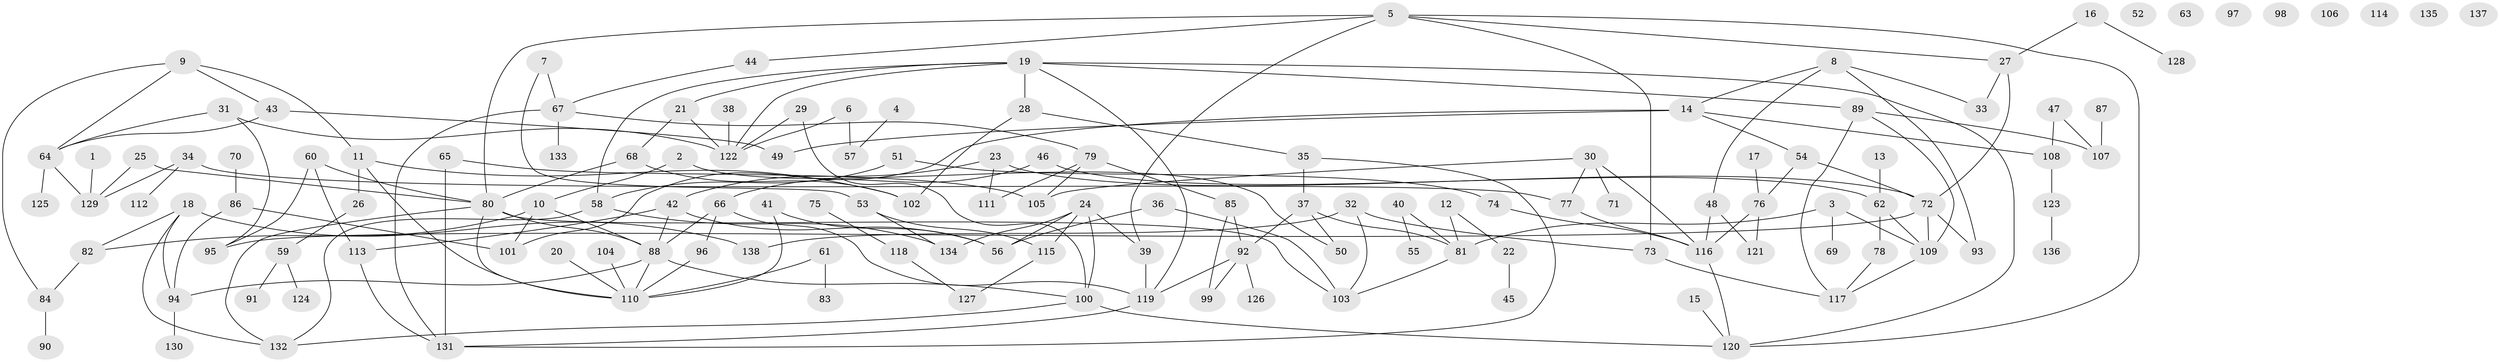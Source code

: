 // Generated by graph-tools (version 1.1) at 2025/00/03/09/25 03:00:45]
// undirected, 138 vertices, 189 edges
graph export_dot {
graph [start="1"]
  node [color=gray90,style=filled];
  1;
  2;
  3;
  4;
  5;
  6;
  7;
  8;
  9;
  10;
  11;
  12;
  13;
  14;
  15;
  16;
  17;
  18;
  19;
  20;
  21;
  22;
  23;
  24;
  25;
  26;
  27;
  28;
  29;
  30;
  31;
  32;
  33;
  34;
  35;
  36;
  37;
  38;
  39;
  40;
  41;
  42;
  43;
  44;
  45;
  46;
  47;
  48;
  49;
  50;
  51;
  52;
  53;
  54;
  55;
  56;
  57;
  58;
  59;
  60;
  61;
  62;
  63;
  64;
  65;
  66;
  67;
  68;
  69;
  70;
  71;
  72;
  73;
  74;
  75;
  76;
  77;
  78;
  79;
  80;
  81;
  82;
  83;
  84;
  85;
  86;
  87;
  88;
  89;
  90;
  91;
  92;
  93;
  94;
  95;
  96;
  97;
  98;
  99;
  100;
  101;
  102;
  103;
  104;
  105;
  106;
  107;
  108;
  109;
  110;
  111;
  112;
  113;
  114;
  115;
  116;
  117;
  118;
  119;
  120;
  121;
  122;
  123;
  124;
  125;
  126;
  127;
  128;
  129;
  130;
  131;
  132;
  133;
  134;
  135;
  136;
  137;
  138;
  1 -- 129;
  2 -- 10;
  2 -- 50;
  3 -- 69;
  3 -- 81;
  3 -- 109;
  4 -- 57;
  5 -- 27;
  5 -- 39;
  5 -- 44;
  5 -- 73;
  5 -- 80;
  5 -- 120;
  6 -- 57;
  6 -- 122;
  7 -- 53;
  7 -- 67;
  8 -- 14;
  8 -- 33;
  8 -- 48;
  8 -- 93;
  9 -- 11;
  9 -- 43;
  9 -- 64;
  9 -- 84;
  10 -- 82;
  10 -- 88;
  10 -- 101;
  11 -- 26;
  11 -- 102;
  11 -- 110;
  12 -- 22;
  12 -- 81;
  13 -- 62;
  14 -- 49;
  14 -- 54;
  14 -- 101;
  14 -- 108;
  15 -- 120;
  16 -- 27;
  16 -- 128;
  17 -- 76;
  18 -- 82;
  18 -- 94;
  18 -- 132;
  18 -- 138;
  19 -- 21;
  19 -- 28;
  19 -- 58;
  19 -- 89;
  19 -- 119;
  19 -- 120;
  19 -- 122;
  20 -- 110;
  21 -- 68;
  21 -- 122;
  22 -- 45;
  23 -- 42;
  23 -- 72;
  23 -- 111;
  24 -- 39;
  24 -- 56;
  24 -- 100;
  24 -- 115;
  24 -- 134;
  25 -- 80;
  25 -- 129;
  26 -- 59;
  27 -- 33;
  27 -- 72;
  28 -- 35;
  28 -- 102;
  29 -- 100;
  29 -- 122;
  30 -- 71;
  30 -- 77;
  30 -- 105;
  30 -- 116;
  31 -- 64;
  31 -- 95;
  31 -- 122;
  32 -- 73;
  32 -- 103;
  32 -- 138;
  34 -- 77;
  34 -- 112;
  34 -- 129;
  35 -- 37;
  35 -- 131;
  36 -- 56;
  36 -- 103;
  37 -- 50;
  37 -- 81;
  37 -- 92;
  38 -- 122;
  39 -- 119;
  40 -- 55;
  40 -- 81;
  41 -- 56;
  41 -- 110;
  42 -- 56;
  42 -- 88;
  42 -- 113;
  43 -- 49;
  43 -- 64;
  44 -- 67;
  46 -- 62;
  46 -- 66;
  47 -- 107;
  47 -- 108;
  48 -- 116;
  48 -- 121;
  51 -- 58;
  51 -- 74;
  53 -- 115;
  53 -- 134;
  54 -- 72;
  54 -- 76;
  58 -- 132;
  58 -- 134;
  59 -- 91;
  59 -- 124;
  60 -- 80;
  60 -- 95;
  60 -- 113;
  61 -- 83;
  61 -- 110;
  62 -- 78;
  62 -- 109;
  64 -- 125;
  64 -- 129;
  65 -- 105;
  65 -- 131;
  66 -- 88;
  66 -- 96;
  66 -- 119;
  67 -- 79;
  67 -- 131;
  67 -- 133;
  68 -- 80;
  68 -- 102;
  70 -- 86;
  72 -- 93;
  72 -- 95;
  72 -- 109;
  73 -- 117;
  74 -- 116;
  75 -- 118;
  76 -- 116;
  76 -- 121;
  77 -- 116;
  78 -- 117;
  79 -- 85;
  79 -- 105;
  79 -- 111;
  80 -- 88;
  80 -- 103;
  80 -- 110;
  80 -- 132;
  81 -- 103;
  82 -- 84;
  84 -- 90;
  85 -- 92;
  85 -- 99;
  86 -- 94;
  86 -- 101;
  87 -- 107;
  88 -- 94;
  88 -- 100;
  88 -- 110;
  89 -- 107;
  89 -- 109;
  89 -- 117;
  92 -- 99;
  92 -- 119;
  92 -- 126;
  94 -- 130;
  96 -- 110;
  100 -- 120;
  100 -- 132;
  104 -- 110;
  108 -- 123;
  109 -- 117;
  113 -- 131;
  115 -- 127;
  116 -- 120;
  118 -- 127;
  119 -- 131;
  123 -- 136;
}
